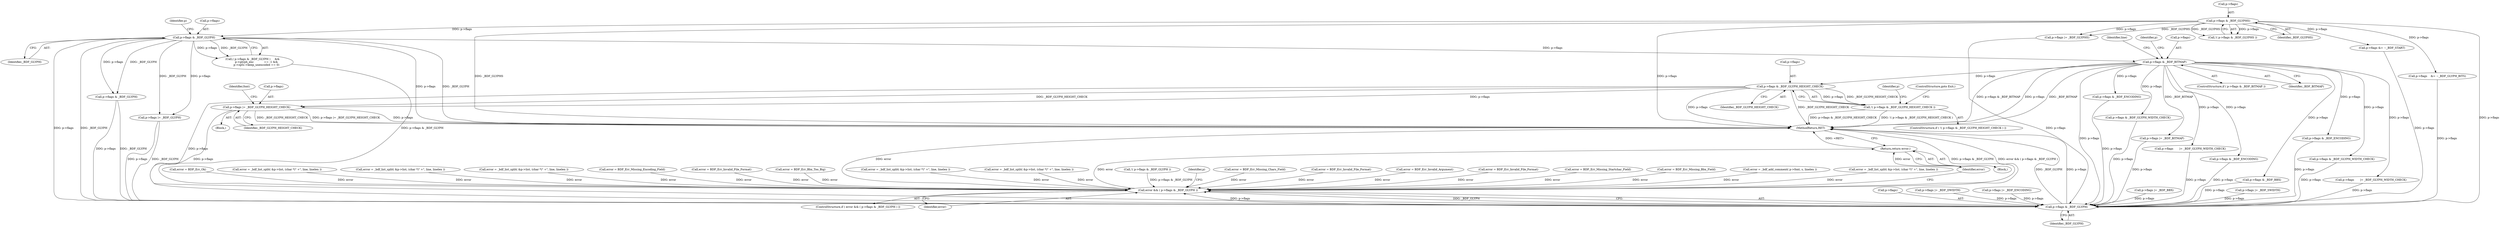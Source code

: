 digraph "0_savannah_7f2e4f4f553f6836be7683f66226afac3fa979b8@pointer" {
"1000828" [label="(Call,p->flags & _BDF_GLYPH_HEIGHT_CHECK)"];
"1000807" [label="(Call,p->flags & _BDF_BITMAP)"];
"1000375" [label="(Call,p->flags & _BDF_GLYPH)"];
"1000240" [label="(Call,p->flags & _BDF_GLYPHS)"];
"1000827" [label="(Call,!( p->flags & _BDF_GLYPH_HEIGHT_CHECK ))"];
"1000834" [label="(Call,p->flags |= _BDF_GLYPH_HEIGHT_CHECK)"];
"1001551" [label="(Call,p->flags & _BDF_GLYPH)"];
"1001549" [label="(Call,error && ( p->flags & _BDF_GLYPH ))"];
"1001560" [label="(Return,return error;)"];
"1000829" [label="(Call,p->flags)"];
"1000827" [label="(Call,!( p->flags & _BDF_GLYPH_HEIGHT_CHECK ))"];
"1001065" [label="(Call,error = _bdf_list_split( &p->list, (char *)\" +\", line, linelen ))"];
"1000806" [label="(ControlStructure,if ( p->flags & _BDF_BITMAP ))"];
"1000834" [label="(Call,p->flags |= _BDF_GLYPH_HEIGHT_CHECK)"];
"1001544" [label="(Call,error = BDF_Err_Missing_Encoding_Field)"];
"1000833" [label="(Block,)"];
"1001561" [label="(Identifier,error)"];
"1001006" [label="(Call,p->flags & _BDF_ENCODING)"];
"1000241" [label="(Call,p->flags)"];
"1000442" [label="(Call,error = BDF_Err_Invalid_File_Format)"];
"1000838" [label="(Identifier,_BDF_GLYPH_HEIGHT_CHECK)"];
"1000841" [label="(Identifier,font)"];
"1001507" [label="(Call,error = BDF_Err_Bbx_Too_Big)"];
"1000920" [label="(Call,p->flags & _BDF_GLYPH_WIDTH_CHECK)"];
"1000835" [label="(Call,p->flags)"];
"1000407" [label="(Call,error = _bdf_list_split( &p->list, (char *)\" +\", line, linelen ))"];
"1001549" [label="(Call,error && ( p->flags & _BDF_GLYPH ))"];
"1000981" [label="(Call,p->flags       |= _BDF_GLYPH_WIDTH_CHECK)"];
"1000258" [label="(Call,error = _bdf_list_split( &p->list, (char *)\" +\", line, linelen ))"];
"1000828" [label="(Call,p->flags & _BDF_GLYPH_HEIGHT_CHECK)"];
"1000374" [label="(Call,( p->flags & _BDF_GLYPH )     &&\n         p->glyph_enc            == -1 &&\n         p->opts->keep_unencoded == 0)"];
"1000239" [label="(Call,!( p->flags & _BDF_GLYPHS ))"];
"1000826" [label="(ControlStructure,if ( !( p->flags & _BDF_GLYPH_HEIGHT_CHECK ) ))"];
"1000322" [label="(Call,p->flags |= _BDF_GLYPHS)"];
"1000348" [label="(Call,p->flags &= ~_BDF_START)"];
"1000836" [label="(Identifier,p)"];
"1001140" [label="(Call,p->flags & _BDF_ENCODING)"];
"1000484" [label="(Call,!( p->flags & _BDF_GLYPH ))"];
"1001552" [label="(Call,p->flags)"];
"1001560" [label="(Return,return error;)"];
"1001558" [label="(Identifier,p)"];
"1001124" [label="(Call,p->flags |= _BDF_DWIDTH)"];
"1000770" [label="(Call,p->flags |= _BDF_ENCODING)"];
"1000832" [label="(Identifier,_BDF_GLYPH_HEIGHT_CHECK)"];
"1000254" [label="(Call,error = BDF_Err_Missing_Chars_Field)"];
"1000375" [label="(Call,p->flags & _BDF_GLYPH)"];
"1001539" [label="(Call,error = BDF_Err_Invalid_File_Format)"];
"1000383" [label="(Identifier,p)"];
"1000309" [label="(Call,error = BDF_Err_Invalid_Argument)"];
"1000975" [label="(Call,p->flags & _BDF_GLYPH_WIDTH_CHECK)"];
"1001551" [label="(Call,p->flags & _BDF_GLYPH)"];
"1000808" [label="(Call,p->flags)"];
"1001533" [label="(Call,p->flags |= _BDF_BITMAP)"];
"1000240" [label="(Call,p->flags & _BDF_GLYPHS)"];
"1000244" [label="(Identifier,_BDF_GLYPHS)"];
"1000379" [label="(Identifier,_BDF_GLYPH)"];
"1000926" [label="(Call,p->flags       |= _BDF_GLYPH_WIDTH_CHECK)"];
"1000485" [label="(Call,p->flags & _BDF_GLYPH)"];
"1000367" [label="(Call,p->flags    &= ~_BDF_GLYPH_BITS)"];
"1001059" [label="(Call,p->flags & _BDF_ENCODING)"];
"1000376" [label="(Call,p->flags)"];
"1000586" [label="(Call,error = BDF_Err_Invalid_File_Format)"];
"1001550" [label="(Identifier,error)"];
"1001548" [label="(ControlStructure,if ( error && ( p->flags & _BDF_GLYPH ) ))"];
"1001562" [label="(MethodReturn,RET)"];
"1000491" [label="(Call,error = BDF_Err_Missing_Startchar_Field)"];
"1000811" [label="(Identifier,_BDF_BITMAP)"];
"1000999" [label="(Identifier,line)"];
"1001555" [label="(Identifier,_BDF_GLYPH)"];
"1000807" [label="(Call,p->flags & _BDF_BITMAP)"];
"1001439" [label="(Call,p->flags |= _BDF_BBX)"];
"1001456" [label="(Call,p->flags & _BDF_BBX)"];
"1001462" [label="(Call,error = BDF_Err_Missing_Bbx_Field)"];
"1000463" [label="(Call,p->flags |= _BDF_GLYPH)"];
"1000229" [label="(Call,error = _bdf_add_comment( p->font, s, linelen ))"];
"1000844" [label="(ControlStructure,goto Exit;)"];
"1000168" [label="(Block,)"];
"1001012" [label="(Call,error = _bdf_list_split( &p->list, (char *)\" +\", line, linelen ))"];
"1000181" [label="(Call,error = BDF_Err_Ok)"];
"1001146" [label="(Call,error = _bdf_list_split( &p->list, (char *)\" +\", line, linelen ))"];
"1001043" [label="(Call,p->flags |= _BDF_SWIDTH)"];
"1000495" [label="(Call,error = _bdf_list_split( &p->list, (char *)\" +\", line, linelen ))"];
"1000816" [label="(Identifier,p)"];
"1000828" -> "1000827"  [label="AST: "];
"1000828" -> "1000832"  [label="CFG: "];
"1000829" -> "1000828"  [label="AST: "];
"1000832" -> "1000828"  [label="AST: "];
"1000827" -> "1000828"  [label="CFG: "];
"1000828" -> "1001562"  [label="DDG: p->flags"];
"1000828" -> "1001562"  [label="DDG: _BDF_GLYPH_HEIGHT_CHECK"];
"1000828" -> "1000827"  [label="DDG: p->flags"];
"1000828" -> "1000827"  [label="DDG: _BDF_GLYPH_HEIGHT_CHECK"];
"1000807" -> "1000828"  [label="DDG: p->flags"];
"1000828" -> "1000834"  [label="DDG: p->flags"];
"1000828" -> "1000834"  [label="DDG: _BDF_GLYPH_HEIGHT_CHECK"];
"1000828" -> "1001551"  [label="DDG: p->flags"];
"1000807" -> "1000806"  [label="AST: "];
"1000807" -> "1000811"  [label="CFG: "];
"1000808" -> "1000807"  [label="AST: "];
"1000811" -> "1000807"  [label="AST: "];
"1000816" -> "1000807"  [label="CFG: "];
"1000999" -> "1000807"  [label="CFG: "];
"1000807" -> "1001562"  [label="DDG: p->flags & _BDF_BITMAP"];
"1000807" -> "1001562"  [label="DDG: p->flags"];
"1000807" -> "1001562"  [label="DDG: _BDF_BITMAP"];
"1000375" -> "1000807"  [label="DDG: p->flags"];
"1000807" -> "1000920"  [label="DDG: p->flags"];
"1000807" -> "1000926"  [label="DDG: p->flags"];
"1000807" -> "1000975"  [label="DDG: p->flags"];
"1000807" -> "1000981"  [label="DDG: p->flags"];
"1000807" -> "1001006"  [label="DDG: p->flags"];
"1000807" -> "1001059"  [label="DDG: p->flags"];
"1000807" -> "1001140"  [label="DDG: p->flags"];
"1000807" -> "1001456"  [label="DDG: p->flags"];
"1000807" -> "1001533"  [label="DDG: _BDF_BITMAP"];
"1000807" -> "1001551"  [label="DDG: p->flags"];
"1000375" -> "1000374"  [label="AST: "];
"1000375" -> "1000379"  [label="CFG: "];
"1000376" -> "1000375"  [label="AST: "];
"1000379" -> "1000375"  [label="AST: "];
"1000383" -> "1000375"  [label="CFG: "];
"1000374" -> "1000375"  [label="CFG: "];
"1000375" -> "1001562"  [label="DDG: p->flags"];
"1000375" -> "1001562"  [label="DDG: _BDF_GLYPH"];
"1000375" -> "1000374"  [label="DDG: p->flags"];
"1000375" -> "1000374"  [label="DDG: _BDF_GLYPH"];
"1000240" -> "1000375"  [label="DDG: p->flags"];
"1000375" -> "1000463"  [label="DDG: p->flags"];
"1000375" -> "1000463"  [label="DDG: _BDF_GLYPH"];
"1000375" -> "1000485"  [label="DDG: p->flags"];
"1000375" -> "1000485"  [label="DDG: _BDF_GLYPH"];
"1000375" -> "1001551"  [label="DDG: p->flags"];
"1000375" -> "1001551"  [label="DDG: _BDF_GLYPH"];
"1000240" -> "1000239"  [label="AST: "];
"1000240" -> "1000244"  [label="CFG: "];
"1000241" -> "1000240"  [label="AST: "];
"1000244" -> "1000240"  [label="AST: "];
"1000239" -> "1000240"  [label="CFG: "];
"1000240" -> "1001562"  [label="DDG: _BDF_GLYPHS"];
"1000240" -> "1001562"  [label="DDG: p->flags"];
"1000240" -> "1000239"  [label="DDG: p->flags"];
"1000240" -> "1000239"  [label="DDG: _BDF_GLYPHS"];
"1000240" -> "1000322"  [label="DDG: p->flags"];
"1000240" -> "1000322"  [label="DDG: _BDF_GLYPHS"];
"1000240" -> "1000348"  [label="DDG: p->flags"];
"1000240" -> "1000367"  [label="DDG: p->flags"];
"1000240" -> "1001551"  [label="DDG: p->flags"];
"1000827" -> "1000826"  [label="AST: "];
"1000836" -> "1000827"  [label="CFG: "];
"1000844" -> "1000827"  [label="CFG: "];
"1000827" -> "1001562"  [label="DDG: !( p->flags & _BDF_GLYPH_HEIGHT_CHECK )"];
"1000827" -> "1001562"  [label="DDG: p->flags & _BDF_GLYPH_HEIGHT_CHECK"];
"1000834" -> "1000833"  [label="AST: "];
"1000834" -> "1000838"  [label="CFG: "];
"1000835" -> "1000834"  [label="AST: "];
"1000838" -> "1000834"  [label="AST: "];
"1000841" -> "1000834"  [label="CFG: "];
"1000834" -> "1001562"  [label="DDG: _BDF_GLYPH_HEIGHT_CHECK"];
"1000834" -> "1001562"  [label="DDG: p->flags |= _BDF_GLYPH_HEIGHT_CHECK"];
"1000834" -> "1001562"  [label="DDG: p->flags"];
"1000834" -> "1001551"  [label="DDG: p->flags"];
"1001551" -> "1001549"  [label="AST: "];
"1001551" -> "1001555"  [label="CFG: "];
"1001552" -> "1001551"  [label="AST: "];
"1001555" -> "1001551"  [label="AST: "];
"1001549" -> "1001551"  [label="CFG: "];
"1001551" -> "1001562"  [label="DDG: _BDF_GLYPH"];
"1001551" -> "1001562"  [label="DDG: p->flags"];
"1001551" -> "1001549"  [label="DDG: p->flags"];
"1001551" -> "1001549"  [label="DDG: _BDF_GLYPH"];
"1001043" -> "1001551"  [label="DDG: p->flags"];
"1001006" -> "1001551"  [label="DDG: p->flags"];
"1001059" -> "1001551"  [label="DDG: p->flags"];
"1000463" -> "1001551"  [label="DDG: p->flags"];
"1000463" -> "1001551"  [label="DDG: _BDF_GLYPH"];
"1000975" -> "1001551"  [label="DDG: p->flags"];
"1001439" -> "1001551"  [label="DDG: p->flags"];
"1000348" -> "1001551"  [label="DDG: p->flags"];
"1000485" -> "1001551"  [label="DDG: p->flags"];
"1000485" -> "1001551"  [label="DDG: _BDF_GLYPH"];
"1000981" -> "1001551"  [label="DDG: p->flags"];
"1000920" -> "1001551"  [label="DDG: p->flags"];
"1001533" -> "1001551"  [label="DDG: p->flags"];
"1000926" -> "1001551"  [label="DDG: p->flags"];
"1000367" -> "1001551"  [label="DDG: p->flags"];
"1001456" -> "1001551"  [label="DDG: p->flags"];
"1000322" -> "1001551"  [label="DDG: p->flags"];
"1001140" -> "1001551"  [label="DDG: p->flags"];
"1000770" -> "1001551"  [label="DDG: p->flags"];
"1001124" -> "1001551"  [label="DDG: p->flags"];
"1001549" -> "1001548"  [label="AST: "];
"1001549" -> "1001550"  [label="CFG: "];
"1001550" -> "1001549"  [label="AST: "];
"1001558" -> "1001549"  [label="CFG: "];
"1001561" -> "1001549"  [label="CFG: "];
"1001549" -> "1001562"  [label="DDG: p->flags & _BDF_GLYPH"];
"1001549" -> "1001562"  [label="DDG: error && ( p->flags & _BDF_GLYPH )"];
"1001549" -> "1001562"  [label="DDG: error"];
"1001065" -> "1001549"  [label="DDG: error"];
"1000442" -> "1001549"  [label="DDG: error"];
"1000495" -> "1001549"  [label="DDG: error"];
"1000254" -> "1001549"  [label="DDG: error"];
"1000407" -> "1001549"  [label="DDG: error"];
"1000586" -> "1001549"  [label="DDG: error"];
"1000491" -> "1001549"  [label="DDG: error"];
"1001539" -> "1001549"  [label="DDG: error"];
"1000181" -> "1001549"  [label="DDG: error"];
"1000258" -> "1001549"  [label="DDG: error"];
"1000309" -> "1001549"  [label="DDG: error"];
"1001544" -> "1001549"  [label="DDG: error"];
"1001462" -> "1001549"  [label="DDG: error"];
"1001012" -> "1001549"  [label="DDG: error"];
"1001507" -> "1001549"  [label="DDG: error"];
"1000229" -> "1001549"  [label="DDG: error"];
"1001146" -> "1001549"  [label="DDG: error"];
"1000374" -> "1001549"  [label="DDG: p->flags & _BDF_GLYPH"];
"1000484" -> "1001549"  [label="DDG: p->flags & _BDF_GLYPH"];
"1001549" -> "1001560"  [label="DDG: error"];
"1001560" -> "1000168"  [label="AST: "];
"1001560" -> "1001561"  [label="CFG: "];
"1001561" -> "1001560"  [label="AST: "];
"1001562" -> "1001560"  [label="CFG: "];
"1001560" -> "1001562"  [label="DDG: <RET>"];
"1001561" -> "1001560"  [label="DDG: error"];
}
